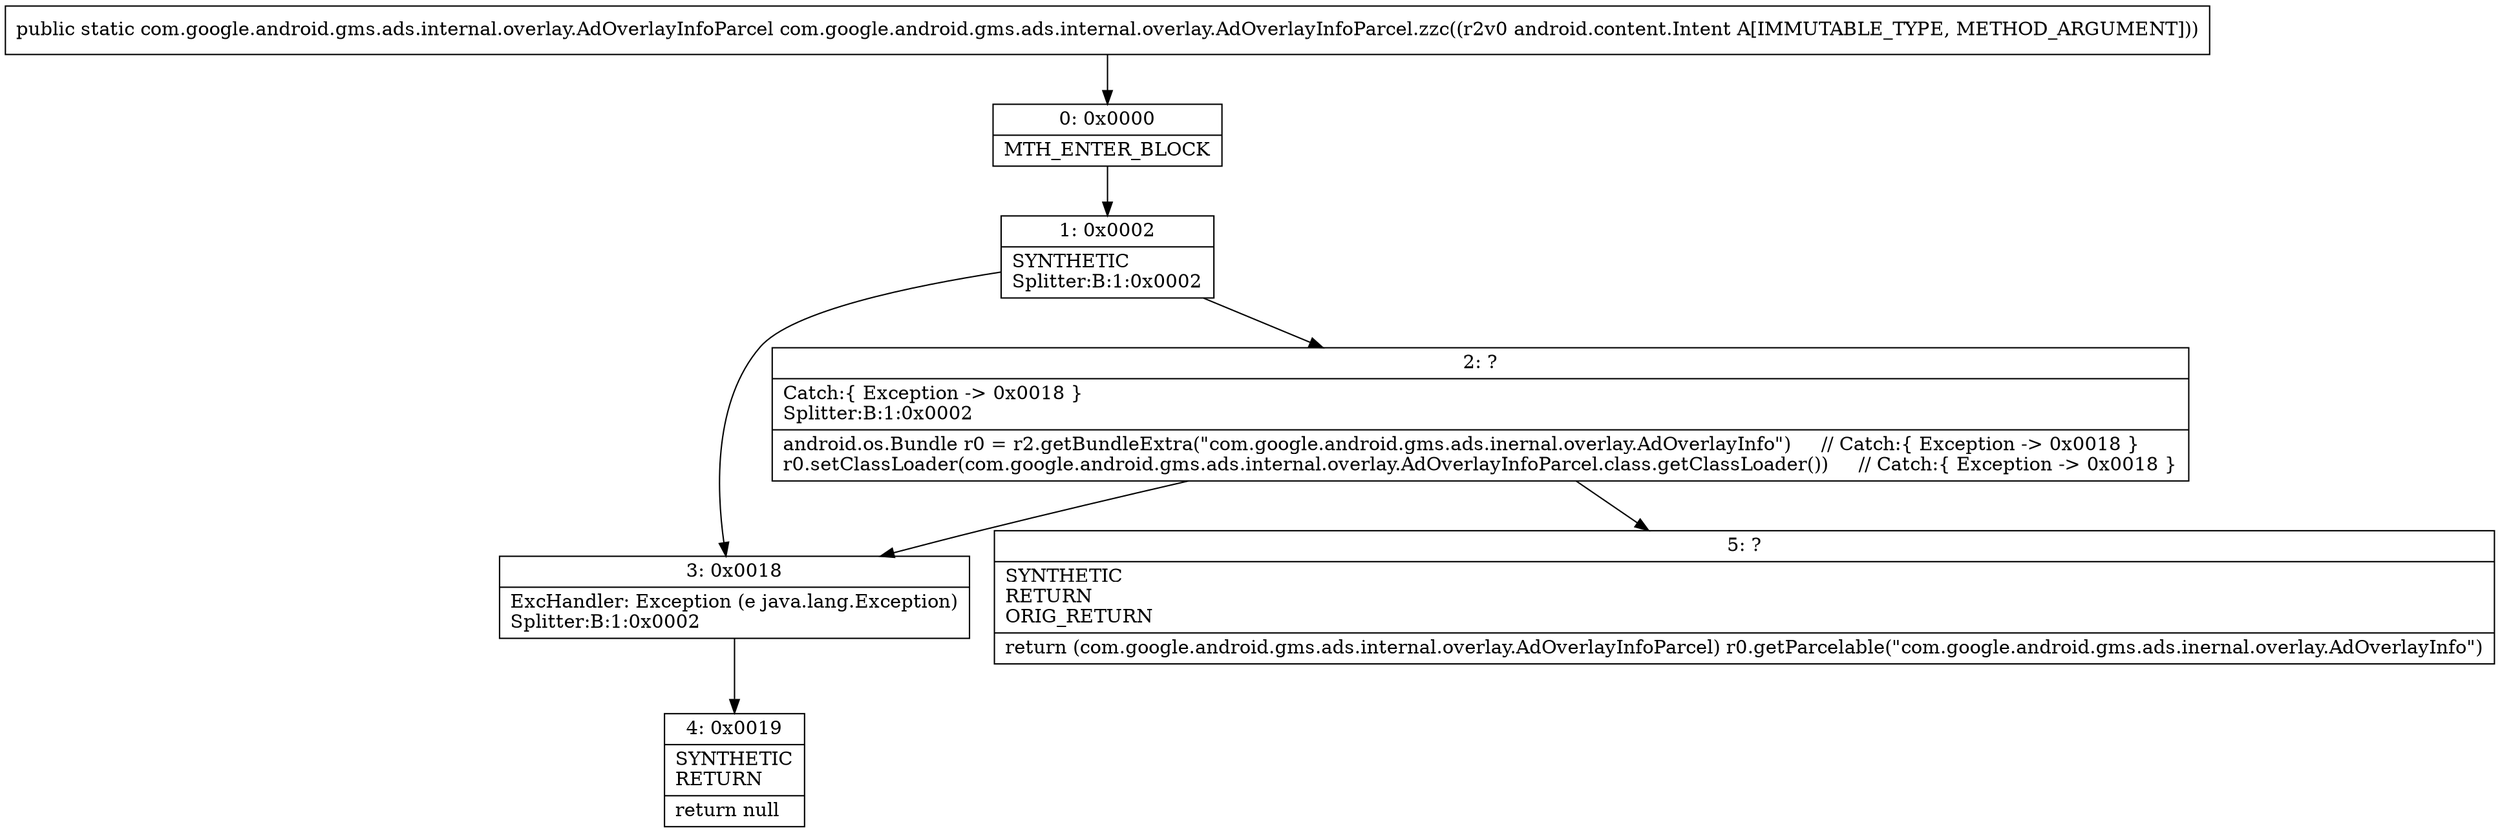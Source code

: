 digraph "CFG forcom.google.android.gms.ads.internal.overlay.AdOverlayInfoParcel.zzc(Landroid\/content\/Intent;)Lcom\/google\/android\/gms\/ads\/internal\/overlay\/AdOverlayInfoParcel;" {
Node_0 [shape=record,label="{0\:\ 0x0000|MTH_ENTER_BLOCK\l}"];
Node_1 [shape=record,label="{1\:\ 0x0002|SYNTHETIC\lSplitter:B:1:0x0002\l}"];
Node_2 [shape=record,label="{2\:\ ?|Catch:\{ Exception \-\> 0x0018 \}\lSplitter:B:1:0x0002\l|android.os.Bundle r0 = r2.getBundleExtra(\"com.google.android.gms.ads.inernal.overlay.AdOverlayInfo\")     \/\/ Catch:\{ Exception \-\> 0x0018 \}\lr0.setClassLoader(com.google.android.gms.ads.internal.overlay.AdOverlayInfoParcel.class.getClassLoader())     \/\/ Catch:\{ Exception \-\> 0x0018 \}\l}"];
Node_3 [shape=record,label="{3\:\ 0x0018|ExcHandler: Exception (e java.lang.Exception)\lSplitter:B:1:0x0002\l}"];
Node_4 [shape=record,label="{4\:\ 0x0019|SYNTHETIC\lRETURN\l|return null\l}"];
Node_5 [shape=record,label="{5\:\ ?|SYNTHETIC\lRETURN\lORIG_RETURN\l|return (com.google.android.gms.ads.internal.overlay.AdOverlayInfoParcel) r0.getParcelable(\"com.google.android.gms.ads.inernal.overlay.AdOverlayInfo\")\l}"];
MethodNode[shape=record,label="{public static com.google.android.gms.ads.internal.overlay.AdOverlayInfoParcel com.google.android.gms.ads.internal.overlay.AdOverlayInfoParcel.zzc((r2v0 android.content.Intent A[IMMUTABLE_TYPE, METHOD_ARGUMENT])) }"];
MethodNode -> Node_0;
Node_0 -> Node_1;
Node_1 -> Node_2;
Node_1 -> Node_3;
Node_2 -> Node_3;
Node_2 -> Node_5;
Node_3 -> Node_4;
}

